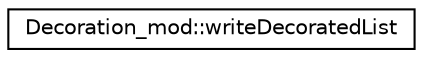digraph "Graphical Class Hierarchy"
{
 // LATEX_PDF_SIZE
  edge [fontname="Helvetica",fontsize="10",labelfontname="Helvetica",labelfontsize="10"];
  node [fontname="Helvetica",fontsize="10",shape=record];
  rankdir="LR";
  Node0 [label="Decoration_mod::writeDecoratedList",height=0.2,width=0.4,color="black", fillcolor="white", style="filled",URL="$interfaceDecoration__mod_1_1writeDecoratedList.html",tooltip="Given a list of lines and the requested characteristics, this function wraps the text to within the m..."];
}
